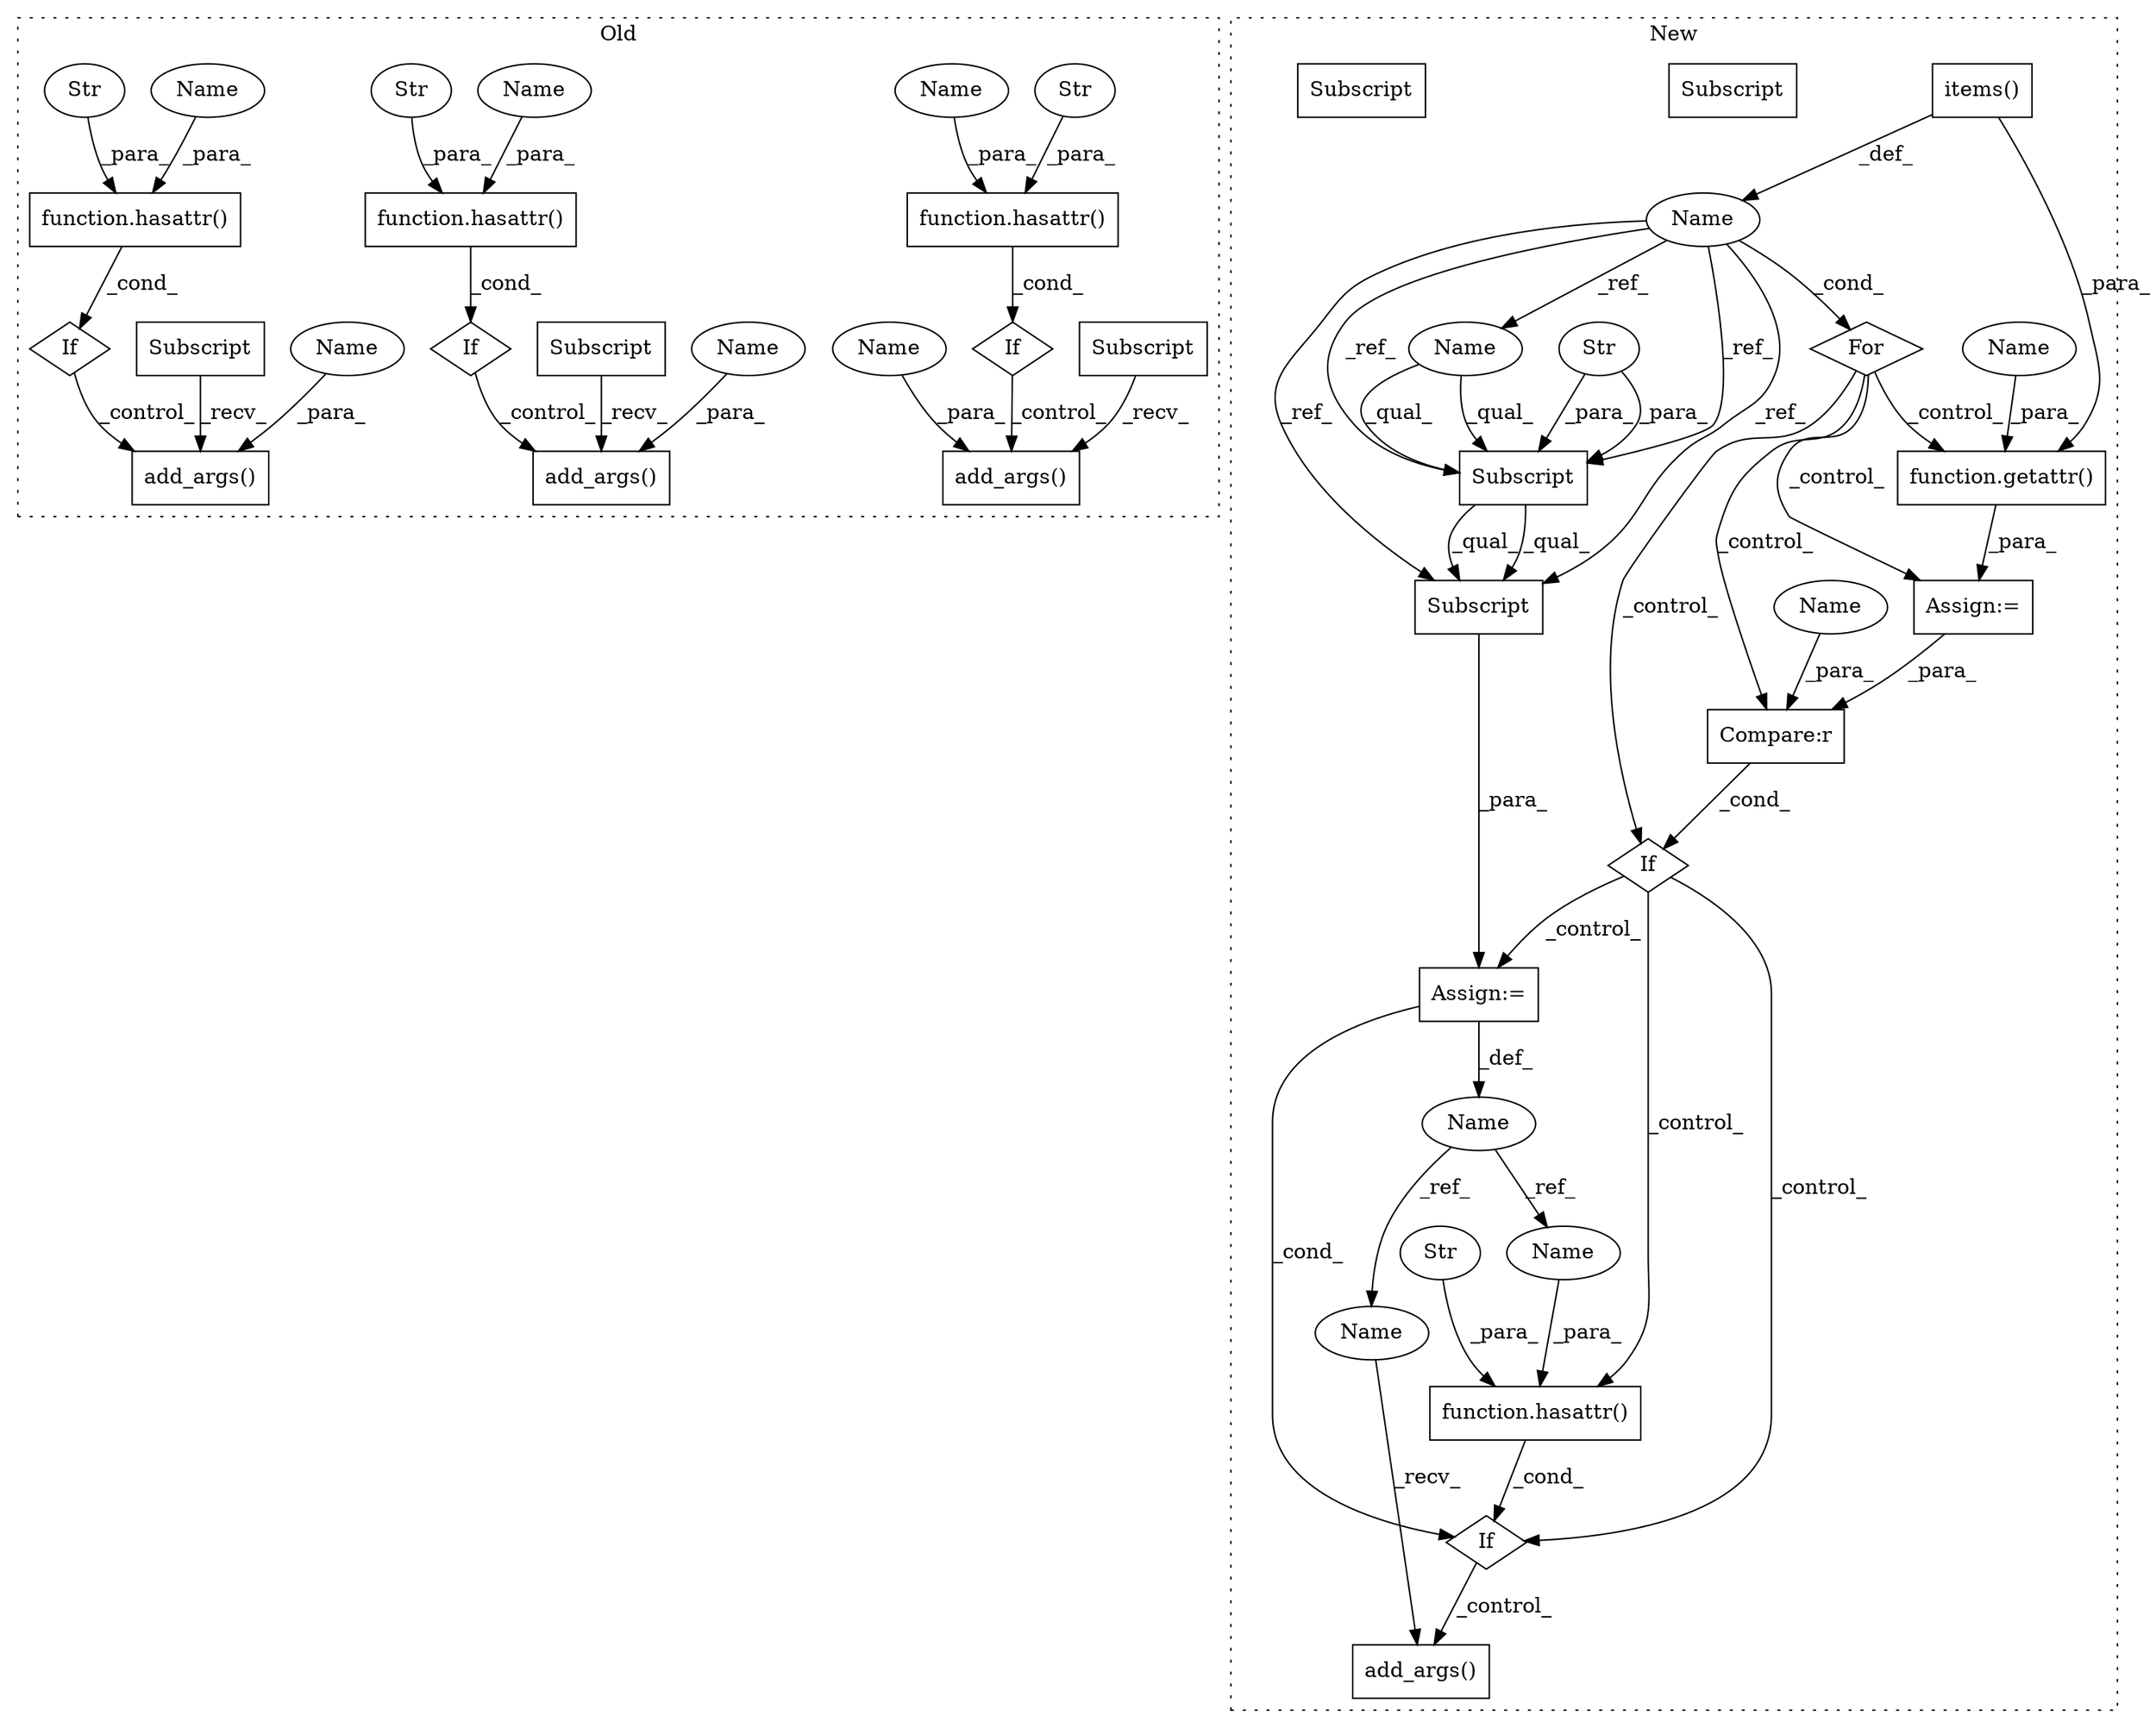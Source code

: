 digraph G {
subgraph cluster0 {
1 [label="add_args()" a="75" s="3039,3089" l="44,1" shape="box"];
3 [label="If" a="96" s="3000" l="3" shape="diamond"];
8 [label="Subscript" a="63" s="3039,0" l="34,0" shape="box"];
11 [label="add_args()" a="75" s="3232,3288" l="50,1" shape="box"];
12 [label="If" a="96" s="3190" l="3" shape="diamond"];
13 [label="Subscript" a="63" s="3232,0" l="40,0" shape="box"];
20 [label="function.hasattr()" a="75" s="3003,3028" l="8,1" shape="box"];
21 [label="Str" a="66" s="3017" l="11" shape="ellipse"];
22 [label="function.hasattr()" a="75" s="3193,3221" l="8,1" shape="box"];
23 [label="Str" a="66" s="3207" l="14" shape="ellipse"];
24 [label="function.hasattr()" a="75" s="3098,3123" l="8,1" shape="box"];
25 [label="If" a="96" s="3095" l="3" shape="diamond"];
26 [label="Str" a="66" s="3112" l="11" shape="ellipse"];
30 [label="add_args()" a="75" s="3134,3184" l="44,1" shape="box"];
31 [label="Subscript" a="63" s="3134,0" l="34,0" shape="box"];
36 [label="Name" a="87" s="3106" l="4" shape="ellipse"];
37 [label="Name" a="87" s="3201" l="4" shape="ellipse"];
38 [label="Name" a="87" s="3011" l="4" shape="ellipse"];
39 [label="Name" a="87" s="3083" l="6" shape="ellipse"];
40 [label="Name" a="87" s="3178" l="6" shape="ellipse"];
41 [label="Name" a="87" s="3282" l="6" shape="ellipse"];
label = "Old";
style="dotted";
}
subgraph cluster1 {
2 [label="function.hasattr()" a="75" s="3030,3053" l="8,1" shape="box"];
4 [label="If" a="96" s="2945" l="3" shape="diamond"];
5 [label="Compare:r" a="40" s="2948" l="18" shape="box"];
6 [label="If" a="96" s="3027" l="3" shape="diamond"];
7 [label="function.getattr()" a="75" s="2902,2935" l="8,1" shape="box"];
9 [label="Str" a="66" s="3043" l="10" shape="ellipse"];
10 [label="items()" a="75" s="2865" l="18" shape="box"];
14 [label="Name" a="87" s="2980" l="3" shape="ellipse"];
15 [label="add_args()" a="75" s="3072,3091" l="13,1" shape="box"];
16 [label="Name" a="87" s="2853" l="8" shape="ellipse"];
17 [label="Subscript" a="63" s="2986,0" l="20,0" shape="box"];
18 [label="Str" a="66" s="2995" l="10" shape="ellipse"];
19 [label="Subscript" a="63" s="2986,0" l="28,0" shape="box"];
27 [label="For" a="107" s="2834,2883" l="4,10" shape="diamond"];
28 [label="Assign:=" a="68" s="2983" l="3" shape="box"];
29 [label="Assign:=" a="68" s="2899" l="3" shape="box"];
32 [label="Name" a="87" s="3038" l="3" shape="ellipse"];
33 [label="Name" a="87" s="3072" l="3" shape="ellipse"];
34 [label="Name" a="87" s="2962" l="4" shape="ellipse"];
35 [label="Name" a="87" s="2931" l="4" shape="ellipse"];
42 [label="Name" a="87" s="2986" l="8" shape="ellipse"];
43 [label="Subscript" a="63" s="2986,0" l="28,0" shape="box"];
44 [label="Subscript" a="63" s="2986,0" l="20,0" shape="box"];
label = "New";
style="dotted";
}
2 -> 6 [label="_cond_"];
3 -> 1 [label="_control_"];
4 -> 28 [label="_control_"];
4 -> 6 [label="_control_"];
4 -> 2 [label="_control_"];
5 -> 4 [label="_cond_"];
6 -> 15 [label="_control_"];
7 -> 29 [label="_para_"];
8 -> 1 [label="_recv_"];
9 -> 2 [label="_para_"];
10 -> 7 [label="_para_"];
10 -> 16 [label="_def_"];
12 -> 11 [label="_control_"];
13 -> 11 [label="_recv_"];
14 -> 33 [label="_ref_"];
14 -> 32 [label="_ref_"];
16 -> 27 [label="_cond_"];
16 -> 42 [label="_ref_"];
16 -> 44 [label="_ref_"];
16 -> 43 [label="_ref_"];
16 -> 44 [label="_ref_"];
16 -> 43 [label="_ref_"];
18 -> 44 [label="_para_"];
18 -> 44 [label="_para_"];
20 -> 3 [label="_cond_"];
21 -> 20 [label="_para_"];
22 -> 12 [label="_cond_"];
23 -> 22 [label="_para_"];
24 -> 25 [label="_cond_"];
25 -> 30 [label="_control_"];
26 -> 24 [label="_para_"];
27 -> 5 [label="_control_"];
27 -> 29 [label="_control_"];
27 -> 7 [label="_control_"];
27 -> 4 [label="_control_"];
28 -> 14 [label="_def_"];
28 -> 6 [label="_cond_"];
29 -> 5 [label="_para_"];
31 -> 30 [label="_recv_"];
32 -> 2 [label="_para_"];
33 -> 15 [label="_recv_"];
34 -> 5 [label="_para_"];
35 -> 7 [label="_para_"];
36 -> 24 [label="_para_"];
37 -> 22 [label="_para_"];
38 -> 20 [label="_para_"];
39 -> 1 [label="_para_"];
40 -> 30 [label="_para_"];
41 -> 11 [label="_para_"];
42 -> 44 [label="_qual_"];
42 -> 44 [label="_qual_"];
43 -> 28 [label="_para_"];
44 -> 43 [label="_qual_"];
44 -> 43 [label="_qual_"];
}